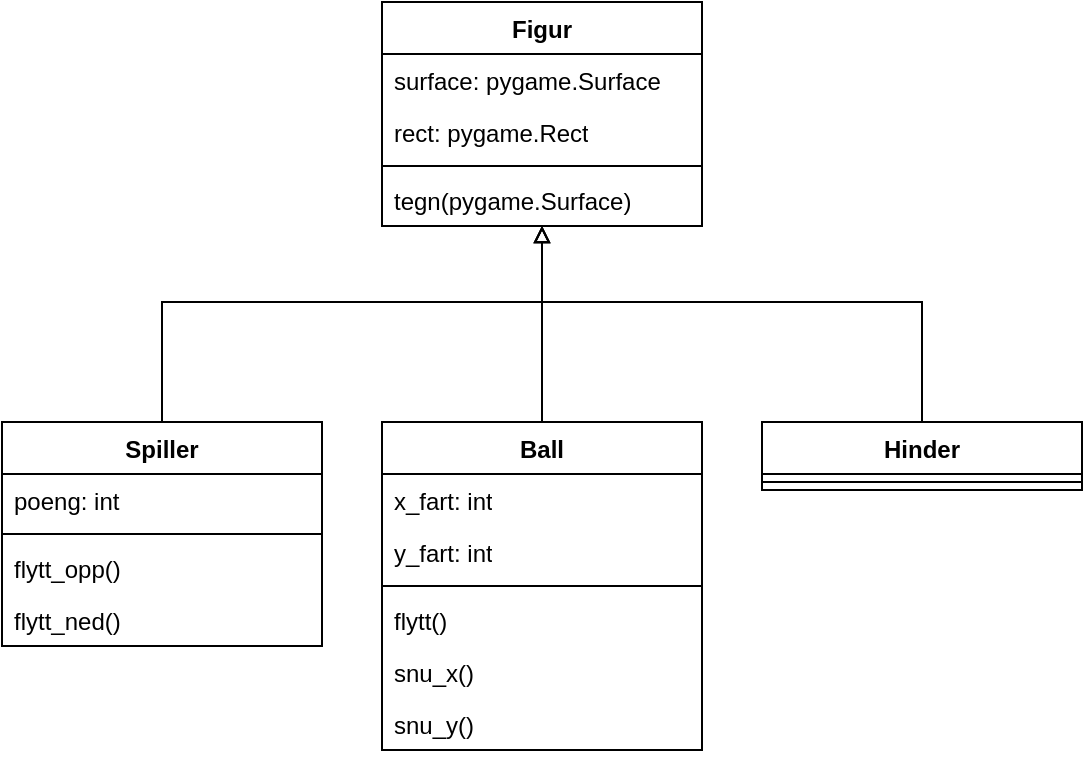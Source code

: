 <mxfile version="22.0.3" type="device">
  <diagram name="Page-1" id="UjuDE6HRIprKRc0z55e9">
    <mxGraphModel dx="794" dy="1214" grid="1" gridSize="10" guides="1" tooltips="1" connect="1" arrows="1" fold="1" page="1" pageScale="1" pageWidth="827" pageHeight="1169" math="0" shadow="0">
      <root>
        <mxCell id="0" />
        <mxCell id="1" parent="0" />
        <mxCell id="LGmntsdZDblSAgCYhQP8-1" value="Figur" style="swimlane;fontStyle=1;align=center;verticalAlign=top;childLayout=stackLayout;horizontal=1;startSize=26;horizontalStack=0;resizeParent=1;resizeParentMax=0;resizeLast=0;collapsible=1;marginBottom=0;whiteSpace=wrap;html=1;" vertex="1" parent="1">
          <mxGeometry x="750" y="200" width="160" height="112" as="geometry" />
        </mxCell>
        <mxCell id="LGmntsdZDblSAgCYhQP8-2" value="surface: pygame.Surface" style="text;strokeColor=none;fillColor=none;align=left;verticalAlign=top;spacingLeft=4;spacingRight=4;overflow=hidden;rotatable=0;points=[[0,0.5],[1,0.5]];portConstraint=eastwest;whiteSpace=wrap;html=1;" vertex="1" parent="LGmntsdZDblSAgCYhQP8-1">
          <mxGeometry y="26" width="160" height="26" as="geometry" />
        </mxCell>
        <mxCell id="LGmntsdZDblSAgCYhQP8-5" value="rect: pygame.Rect" style="text;strokeColor=none;fillColor=none;align=left;verticalAlign=top;spacingLeft=4;spacingRight=4;overflow=hidden;rotatable=0;points=[[0,0.5],[1,0.5]];portConstraint=eastwest;whiteSpace=wrap;html=1;" vertex="1" parent="LGmntsdZDblSAgCYhQP8-1">
          <mxGeometry y="52" width="160" height="26" as="geometry" />
        </mxCell>
        <mxCell id="LGmntsdZDblSAgCYhQP8-3" value="" style="line;strokeWidth=1;fillColor=none;align=left;verticalAlign=middle;spacingTop=-1;spacingLeft=3;spacingRight=3;rotatable=0;labelPosition=right;points=[];portConstraint=eastwest;strokeColor=inherit;" vertex="1" parent="LGmntsdZDblSAgCYhQP8-1">
          <mxGeometry y="78" width="160" height="8" as="geometry" />
        </mxCell>
        <mxCell id="LGmntsdZDblSAgCYhQP8-4" value="tegn(pygame.Surface)" style="text;strokeColor=none;fillColor=none;align=left;verticalAlign=top;spacingLeft=4;spacingRight=4;overflow=hidden;rotatable=0;points=[[0,0.5],[1,0.5]];portConstraint=eastwest;whiteSpace=wrap;html=1;" vertex="1" parent="LGmntsdZDblSAgCYhQP8-1">
          <mxGeometry y="86" width="160" height="26" as="geometry" />
        </mxCell>
        <mxCell id="LGmntsdZDblSAgCYhQP8-6" value="Spiller" style="swimlane;fontStyle=1;align=center;verticalAlign=top;childLayout=stackLayout;horizontal=1;startSize=26;horizontalStack=0;resizeParent=1;resizeParentMax=0;resizeLast=0;collapsible=1;marginBottom=0;whiteSpace=wrap;html=1;" vertex="1" parent="1">
          <mxGeometry x="560" y="410" width="160" height="112" as="geometry" />
        </mxCell>
        <mxCell id="LGmntsdZDblSAgCYhQP8-7" value="poeng: int" style="text;strokeColor=none;fillColor=none;align=left;verticalAlign=top;spacingLeft=4;spacingRight=4;overflow=hidden;rotatable=0;points=[[0,0.5],[1,0.5]];portConstraint=eastwest;whiteSpace=wrap;html=1;" vertex="1" parent="LGmntsdZDblSAgCYhQP8-6">
          <mxGeometry y="26" width="160" height="26" as="geometry" />
        </mxCell>
        <mxCell id="LGmntsdZDblSAgCYhQP8-8" value="" style="line;strokeWidth=1;fillColor=none;align=left;verticalAlign=middle;spacingTop=-1;spacingLeft=3;spacingRight=3;rotatable=0;labelPosition=right;points=[];portConstraint=eastwest;strokeColor=inherit;" vertex="1" parent="LGmntsdZDblSAgCYhQP8-6">
          <mxGeometry y="52" width="160" height="8" as="geometry" />
        </mxCell>
        <mxCell id="LGmntsdZDblSAgCYhQP8-9" value="flytt_opp()" style="text;strokeColor=none;fillColor=none;align=left;verticalAlign=top;spacingLeft=4;spacingRight=4;overflow=hidden;rotatable=0;points=[[0,0.5],[1,0.5]];portConstraint=eastwest;whiteSpace=wrap;html=1;" vertex="1" parent="LGmntsdZDblSAgCYhQP8-6">
          <mxGeometry y="60" width="160" height="26" as="geometry" />
        </mxCell>
        <mxCell id="LGmntsdZDblSAgCYhQP8-11" value="flytt_ned()" style="text;strokeColor=none;fillColor=none;align=left;verticalAlign=top;spacingLeft=4;spacingRight=4;overflow=hidden;rotatable=0;points=[[0,0.5],[1,0.5]];portConstraint=eastwest;whiteSpace=wrap;html=1;" vertex="1" parent="LGmntsdZDblSAgCYhQP8-6">
          <mxGeometry y="86" width="160" height="26" as="geometry" />
        </mxCell>
        <mxCell id="LGmntsdZDblSAgCYhQP8-12" value="Ball" style="swimlane;fontStyle=1;align=center;verticalAlign=top;childLayout=stackLayout;horizontal=1;startSize=26;horizontalStack=0;resizeParent=1;resizeParentMax=0;resizeLast=0;collapsible=1;marginBottom=0;whiteSpace=wrap;html=1;" vertex="1" parent="1">
          <mxGeometry x="750" y="410" width="160" height="164" as="geometry" />
        </mxCell>
        <mxCell id="LGmntsdZDblSAgCYhQP8-13" value="x_fart: int" style="text;strokeColor=none;fillColor=none;align=left;verticalAlign=top;spacingLeft=4;spacingRight=4;overflow=hidden;rotatable=0;points=[[0,0.5],[1,0.5]];portConstraint=eastwest;whiteSpace=wrap;html=1;" vertex="1" parent="LGmntsdZDblSAgCYhQP8-12">
          <mxGeometry y="26" width="160" height="26" as="geometry" />
        </mxCell>
        <mxCell id="LGmntsdZDblSAgCYhQP8-17" value="y_fart: int" style="text;strokeColor=none;fillColor=none;align=left;verticalAlign=top;spacingLeft=4;spacingRight=4;overflow=hidden;rotatable=0;points=[[0,0.5],[1,0.5]];portConstraint=eastwest;whiteSpace=wrap;html=1;" vertex="1" parent="LGmntsdZDblSAgCYhQP8-12">
          <mxGeometry y="52" width="160" height="26" as="geometry" />
        </mxCell>
        <mxCell id="LGmntsdZDblSAgCYhQP8-14" value="" style="line;strokeWidth=1;fillColor=none;align=left;verticalAlign=middle;spacingTop=-1;spacingLeft=3;spacingRight=3;rotatable=0;labelPosition=right;points=[];portConstraint=eastwest;strokeColor=inherit;" vertex="1" parent="LGmntsdZDblSAgCYhQP8-12">
          <mxGeometry y="78" width="160" height="8" as="geometry" />
        </mxCell>
        <mxCell id="LGmntsdZDblSAgCYhQP8-15" value="flytt()" style="text;strokeColor=none;fillColor=none;align=left;verticalAlign=top;spacingLeft=4;spacingRight=4;overflow=hidden;rotatable=0;points=[[0,0.5],[1,0.5]];portConstraint=eastwest;whiteSpace=wrap;html=1;" vertex="1" parent="LGmntsdZDblSAgCYhQP8-12">
          <mxGeometry y="86" width="160" height="26" as="geometry" />
        </mxCell>
        <mxCell id="LGmntsdZDblSAgCYhQP8-16" value="snu_x()" style="text;strokeColor=none;fillColor=none;align=left;verticalAlign=top;spacingLeft=4;spacingRight=4;overflow=hidden;rotatable=0;points=[[0,0.5],[1,0.5]];portConstraint=eastwest;whiteSpace=wrap;html=1;" vertex="1" parent="LGmntsdZDblSAgCYhQP8-12">
          <mxGeometry y="112" width="160" height="26" as="geometry" />
        </mxCell>
        <mxCell id="LGmntsdZDblSAgCYhQP8-18" value="snu_y()" style="text;strokeColor=none;fillColor=none;align=left;verticalAlign=top;spacingLeft=4;spacingRight=4;overflow=hidden;rotatable=0;points=[[0,0.5],[1,0.5]];portConstraint=eastwest;whiteSpace=wrap;html=1;" vertex="1" parent="LGmntsdZDblSAgCYhQP8-12">
          <mxGeometry y="138" width="160" height="26" as="geometry" />
        </mxCell>
        <mxCell id="LGmntsdZDblSAgCYhQP8-19" value="Hinder" style="swimlane;fontStyle=1;align=center;verticalAlign=top;childLayout=stackLayout;horizontal=1;startSize=26;horizontalStack=0;resizeParent=1;resizeParentMax=0;resizeLast=0;collapsible=1;marginBottom=0;whiteSpace=wrap;html=1;" vertex="1" parent="1">
          <mxGeometry x="940" y="410" width="160" height="34" as="geometry" />
        </mxCell>
        <mxCell id="LGmntsdZDblSAgCYhQP8-21" value="" style="line;strokeWidth=1;fillColor=none;align=left;verticalAlign=middle;spacingTop=-1;spacingLeft=3;spacingRight=3;rotatable=0;labelPosition=right;points=[];portConstraint=eastwest;strokeColor=inherit;" vertex="1" parent="LGmntsdZDblSAgCYhQP8-19">
          <mxGeometry y="26" width="160" height="8" as="geometry" />
        </mxCell>
        <mxCell id="LGmntsdZDblSAgCYhQP8-23" value="" style="endArrow=block;html=1;rounded=0;exitX=0.5;exitY=0;exitDx=0;exitDy=0;entryX=0.5;entryY=1;entryDx=0;entryDy=0;entryPerimeter=0;endFill=0;" edge="1" parent="1" source="LGmntsdZDblSAgCYhQP8-6" target="LGmntsdZDblSAgCYhQP8-4">
          <mxGeometry width="50" height="50" relative="1" as="geometry">
            <mxPoint x="620" y="670" as="sourcePoint" />
            <mxPoint x="670" y="620" as="targetPoint" />
            <Array as="points">
              <mxPoint x="640" y="350" />
              <mxPoint x="830" y="350" />
            </Array>
          </mxGeometry>
        </mxCell>
        <mxCell id="LGmntsdZDblSAgCYhQP8-24" value="" style="endArrow=block;html=1;rounded=0;exitX=0.5;exitY=0;exitDx=0;exitDy=0;entryX=0.5;entryY=1;entryDx=0;entryDy=0;entryPerimeter=0;endFill=0;" edge="1" parent="1" source="LGmntsdZDblSAgCYhQP8-12" target="LGmntsdZDblSAgCYhQP8-4">
          <mxGeometry width="50" height="50" relative="1" as="geometry">
            <mxPoint x="620" y="670" as="sourcePoint" />
            <mxPoint x="670" y="620" as="targetPoint" />
            <Array as="points">
              <mxPoint x="830" y="350" />
            </Array>
          </mxGeometry>
        </mxCell>
        <mxCell id="LGmntsdZDblSAgCYhQP8-25" value="" style="endArrow=block;html=1;rounded=0;entryX=0.5;entryY=1;entryDx=0;entryDy=0;entryPerimeter=0;exitX=0.5;exitY=0;exitDx=0;exitDy=0;endFill=0;" edge="1" parent="1" source="LGmntsdZDblSAgCYhQP8-19" target="LGmntsdZDblSAgCYhQP8-4">
          <mxGeometry width="50" height="50" relative="1" as="geometry">
            <mxPoint x="950" y="350" as="sourcePoint" />
            <mxPoint x="1000" y="300" as="targetPoint" />
            <Array as="points">
              <mxPoint x="1020" y="350" />
              <mxPoint x="830" y="350" />
            </Array>
          </mxGeometry>
        </mxCell>
      </root>
    </mxGraphModel>
  </diagram>
</mxfile>
